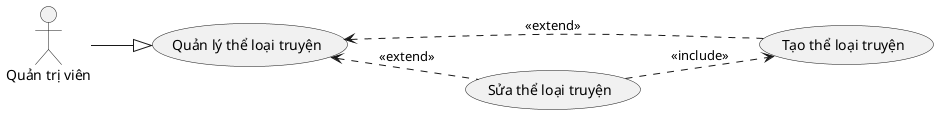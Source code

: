 @startuml

left to right direction

actor :Quản trị viên: as Admin

usecase CreatedStories as "Tạo thể loại truyện"
usecase EditStories as "Sửa thể loại truyện"
usecase ManageCatagory as "Quản lý thể loại truyện"

Admin --|> ManageCatagory 
ManageCatagory <.. CreatedStories : <<extend>>
EditStories ..> CreatedStories : <<include>>
ManageCatagory <.. EditStories : <<extend>>

@enduml